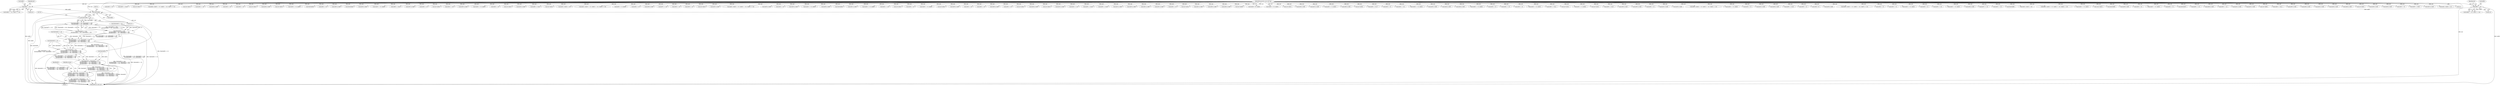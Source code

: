 digraph "0_radare2_f41e941341e44aa86edd4483c4487ec09a074257@array" {
"1000740" [label="(Call,(llint)buf[6])"];
"1000311" [label="(Call,buf[6] << 16)"];
"1000129" [label="(MethodParameterIn,const ut8 *buf)"];
"1000206" [label="(Call,buf[6] << 16)"];
"1000739" [label="(Call,(llint)buf[6] << 32)"];
"1000738" [label="(Call,((llint)buf[6] << 32) | ((llint)buf[7] << 40)|\n \t\t\t\t((llint)buf[8] << 48) | ((llint)buf[9] << 56))"];
"1000730" [label="(Call,((llint)buf[5] << 24)|\n \t\t\t\t((llint)buf[6] << 32) | ((llint)buf[7] << 40)|\n \t\t\t\t((llint)buf[8] << 48) | ((llint)buf[9] << 56))"];
"1000722" [label="(Call,((llint)buf[4] << 16) | ((llint)buf[5] << 24)|\n \t\t\t\t((llint)buf[6] << 32) | ((llint)buf[7] << 40)|\n \t\t\t\t((llint)buf[8] << 48) | ((llint)buf[9] << 56))"];
"1000714" [label="(Call,((llint)buf[3] << 8)|\n\t\t\t\t((llint)buf[4] << 16) | ((llint)buf[5] << 24)|\n \t\t\t\t((llint)buf[6] << 32) | ((llint)buf[7] << 40)|\n \t\t\t\t((llint)buf[8] << 48) | ((llint)buf[9] << 56))"];
"1000708" [label="(Call,(llint)buf[2] | ((llint)buf[3] << 8)|\n\t\t\t\t((llint)buf[4] << 16) | ((llint)buf[5] << 24)|\n \t\t\t\t((llint)buf[6] << 32) | ((llint)buf[7] << 40)|\n \t\t\t\t((llint)buf[8] << 48) | ((llint)buf[9] << 56))"];
"1000706" [label="(Call,lB = (llint)buf[2] | ((llint)buf[3] << 8)|\n\t\t\t\t((llint)buf[4] << 16) | ((llint)buf[5] << 24)|\n \t\t\t\t((llint)buf[6] << 32) | ((llint)buf[7] << 40)|\n \t\t\t\t((llint)buf[8] << 48) | ((llint)buf[9] << 56))"];
"1001909" [label="(Call,buf[3] << 8)"];
"1000666" [label="(Call,buf[0] == 0x19)"];
"1000498" [label="(Call,(int) buf[1])"];
"1000195" [label="(Call,buf[4] | (buf[5] << 8) | (buf[6] << 16) | (buf[7] << 24))"];
"1000778" [label="(Call,(int) buf[1])"];
"1000600" [label="(Call,buf[4] << 16)"];
"1001306" [label="(Call,buf[4] & 0x0f)"];
"1000706" [label="(Call,lB = (llint)buf[2] | ((llint)buf[3] << 8)|\n\t\t\t\t((llint)buf[4] << 16) | ((llint)buf[5] << 24)|\n \t\t\t\t((llint)buf[6] << 32) | ((llint)buf[7] << 40)|\n \t\t\t\t((llint)buf[8] << 48) | ((llint)buf[9] << 56))"];
"1001258" [label="(Call,buf[3] << 8)"];
"1000438" [label="(Call,buf[3] << 8)"];
"1000430" [label="(Call,(int) buf[1])"];
"1001103" [label="(Call,buf[4] & 0x0f)"];
"1001198" [label="(Call,(int) buf[1])"];
"1000866" [label="(Call,(buf[3] << 8) | buf[2])"];
"1000716" [label="(Call,(llint)buf[3])"];
"1000708" [label="(Call,(llint)buf[2] | ((llint)buf[3] << 8)|\n\t\t\t\t((llint)buf[4] << 16) | ((llint)buf[5] << 24)|\n \t\t\t\t((llint)buf[6] << 32) | ((llint)buf[7] << 40)|\n \t\t\t\t((llint)buf[8] << 48) | ((llint)buf[9] << 56))"];
"1001217" [label="(Call,buf[5] << 8)"];
"1001158" [label="(Call,buf[5] & 0x0f)"];
"1000724" [label="(Call,(llint)buf[4])"];
"1001109" [label="(Call,buf[4] & 0xf0)"];
"1001789" [label="(Call,(buf[3] << 8) | buf[2])"];
"1001651" [label="(Call,buf[0] == 0x23)"];
"1001062" [label="(Call,buf[1] & 0x0f)"];
"1000558" [label="(Call,buf[3] << 8)"];
"1000730" [label="(Call,((llint)buf[5] << 24)|\n \t\t\t\t((llint)buf[6] << 32) | ((llint)buf[7] << 40)|\n \t\t\t\t((llint)buf[8] << 48) | ((llint)buf[9] << 56))"];
"1000785" [label="(Call,(int) buf[2])"];
"1000966" [label="(Call,buf[4] << 16)"];
"1001342" [label="(Call,buf[5] & 0x0f)"];
"1001389" [label="(Call,(buf[3] << 8) | buf[2])"];
"1001636" [label="(Call,buf[3] << 8)"];
"1000311" [label="(Call,buf[6] << 16)"];
"1001782" [label="(Call,(int) buf[1])"];
"1000722" [label="(Call,((llint)buf[4] << 16) | ((llint)buf[5] << 24)|\n \t\t\t\t((llint)buf[6] << 32) | ((llint)buf[7] << 40)|\n \t\t\t\t((llint)buf[8] << 48) | ((llint)buf[9] << 56))"];
"1000714" [label="(Call,((llint)buf[3] << 8)|\n\t\t\t\t((llint)buf[4] << 16) | ((llint)buf[5] << 24)|\n \t\t\t\t((llint)buf[6] << 32) | ((llint)buf[7] << 40)|\n \t\t\t\t((llint)buf[8] << 48) | ((llint)buf[9] << 56))"];
"1001619" [label="(Call,buf[1] & 0x0f)"];
"1001440" [label="(Call,buf[0] == 0x22)"];
"1000700" [label="(Call,(int) buf[1])"];
"1000246" [label="(Call,buf[2] | (buf[3] << 8))"];
"1000955" [label="(Call,buf[2] | (buf[3] << 8) | (buf[4] << 16) | (buf[5] << 24))"];
"1001003" [label="(Call,buf[3] << 8 | buf[2])"];
"1001004" [label="(Call,buf[3] << 8)"];
"1002018" [label="(Call,buf[4] & 0xf0)"];
"1000316" [label="(Call,buf[7] << 24)"];
"1000463" [label="(Call,buf[3] << 8)"];
"1000594" [label="(Call,buf[3] << 8)"];
"1001573" [label="(Call,(int) buf[1])"];
"1001509" [label="(Call,buf[1] & 0x0f)"];
"1000207" [label="(Call,buf[6])"];
"1001030" [label="(Call,buf[2] | (buf[3] << 8) | (buf[4] << 16) | (buf[5] << 24))"];
"1000738" [label="(Call,((llint)buf[6] << 32) | ((llint)buf[7] << 40)|\n \t\t\t\t((llint)buf[8] << 48) | ((llint)buf[9] << 56))"];
"1001318" [label="(Call,buf[5] & 0x0f)"];
"1000909" [label="(Call,buf[3] << 8)"];
"1001969" [label="(Call,buf[5] & 0x0f)"];
"1000745" [label="(Literal,32)"];
"1000746" [label="(Call,((llint)buf[7] << 40)|\n \t\t\t\t((llint)buf[8] << 48) | ((llint)buf[9] << 56))"];
"1001635" [label="(Call,(buf[3] << 8) | buf[2])"];
"1001348" [label="(Call,buf[5] & 0xf0)"];
"1000732" [label="(Call,(llint)buf[5])"];
"1000850" [label="(Call,buf[1] & 0x0f)"];
"1001800" [label="(Call,(buf[5] << 8) | buf[4])"];
"1001747" [label="(Call,buf[2] << 24)"];
"1001382" [label="(Call,(int) buf[1])"];
"1001070" [label="(Call,buf[3] << 8)"];
"1001205" [label="(Call,(buf[3] << 8) | buf[2])"];
"1000814" [label="(Call,(int) buf[1])"];
"1002024" [label="(Call,buf[5] & 0x0f)"];
"1001790" [label="(Call,buf[3] << 8)"];
"1000474" [label="(Call,buf[5] << 8)"];
"1001926" [label="(Call,buf[4] & 0x0f)"];
"1000936" [label="(Call,buf[3] << 8)"];
"1001722" [label="(Call,(int) buf[1])"];
"1001275" [label="(Call,buf[4] & 0x0f)"];
"1000548" [label="(Call,(int) buf[1])"];
"1000985" [label="(Call,buf[1] & 0x0f)"];
"1000655" [label="(Call,buf[2] << 16)"];
"1002054" [label="(Call,buf[0] == 0x24)"];
"1001646" [label="(Call,buf[0] == 0x20)"];
"1000526" [label="(Call,buf[1] & 0xf0)"];
"1001164" [label="(Call,buf[5] & 0xf0)"];
"1000312" [label="(Call,buf[6])"];
"1000315" [label="(Literal,16)"];
"1000408" [label="(Call,buf[1] & 0xf0)"];
"1000858" [label="(Call,buf[1] & 0xf0)"];
"1000250" [label="(Call,buf[3] << 8)"];
"1001021" [label="(Call,(int) buf[1])"];
"1001249" [label="(Call,buf[1] & 0xf0)"];
"1001152" [label="(Call,buf[4] & 0xf0)"];
"1000723" [label="(Call,(llint)buf[4] << 16)"];
"1001091" [label="(Call,buf[4] & 0x0f)"];
"1000828" [label="(Call,(int) buf[3])"];
"1001525" [label="(Call,(buf[3]<<8) | buf[2])"];
"1001257" [label="(Call,(buf[3] << 8) | buf[2])"];
"1000926" [label="(Call,(int) buf[1])"];
"1001944" [label="(Call,buf[4] & 0xf0)"];
"1002036" [label="(Call,buf[1] & 0x0f)"];
"1000770" [label="(Identifier,strasm)"];
"1000206" [label="(Call,buf[6] << 16)"];
"1000908" [label="(Call,buf[3] << 8 | buf[2])"];
"1000318" [label="(Identifier,buf)"];
"1001312" [label="(Call,buf[4] & 0xf0)"];
"1000792" [label="(Call,(int) buf[3])"];
"1000611" [label="(Call,buf[0] == 0x17)"];
"1000187" [label="(Call,buf[3] << 8)"];
"1000971" [label="(Call,buf[5] << 24)"];
"1000557" [label="(Call,(buf[3] << 8) | buf[2])"];
"1001999" [label="(Call,buf[5] & 0xf0)"];
"1001293" [label="(Call,buf[4] & 0xf0)"];
"1001981" [label="(Call,buf[4] & 0x0f)"];
"1000473" [label="(Call,(buf[5] << 8) | buf[4])"];
"1000305" [label="(Call,buf[5] << 8)"];
"1000740" [label="(Call,(llint)buf[6])"];
"1001041" [label="(Call,buf[4] << 16)"];
"1000292" [label="(Call,buf[3] << 8)"];
"1001069" [label="(Call,(buf[3] << 8) | buf[2])"];
"1001399" [label="(Call,buf[0] == 0x1a)"];
"1000742" [label="(Call,buf[6])"];
"1000582" [label="(Call,(int) buf[1])"];
"1000935" [label="(Call,buf[3] << 8 | buf[2])"];
"1000645" [label="(Call,(int) buf[1])"];
"1000129" [label="(MethodParameterIn,const ut8 *buf)"];
"1001435" [label="(Call,buf[0] == 0x1f)"];
"1001957" [label="(Call,buf[4] & 0x0f)"];
"1001993" [label="(Call,buf[5] & 0x0f)"];
"1000200" [label="(Call,buf[5] << 8)"];
"1000993" [label="(Call,buf[1] & 0xf0)"];
"1001134" [label="(Call,buf[5] & 0x0f)"];
"1001731" [label="(Call,buf[5] | (buf[4] << 8) | (buf[3] << 16) | (buf[2] << 24))"];
"1001216" [label="(Call,(buf[5] << 8) | buf[4])"];
"1000731" [label="(Call,(llint)buf[5] << 24)"];
"1001581" [label="(Call,buf[3] << 8)"];
"1001517" [label="(Call,buf[1] & 0xf0)"];
"1001287" [label="(Call,buf[4] & 0x0f)"];
"1000715" [label="(Call,(llint)buf[3] << 8)"];
"1001810" [label="(Call,buf[0] == 0x25)"];
"1001801" [label="(Call,buf[5] << 8)"];
"1001526" [label="(Call,buf[3]<<8)"];
"1001987" [label="(Call,buf[4] & 0xf0)"];
"1000300" [label="(Call,buf[4] | (buf[5] << 8) | (buf[6] << 16) | (buf[7] << 24))"];
"1001736" [label="(Call,buf[4] << 8)"];
"1000960" [label="(Call,buf[3] << 8)"];
"1001580" [label="(Call,(buf[3] << 8) | buf[2])"];
"1000867" [label="(Call,buf[3] << 8)"];
"1000707" [label="(Identifier,lB)"];
"1001046" [label="(Call,buf[5] << 24)"];
"1002202" [label="(MethodReturn,static int)"];
"1000739" [label="(Call,(llint)buf[6] << 32)"];
"1001908" [label="(Call,(buf[3] << 8) | buf[2])"];
"1001963" [label="(Call,buf[4] & 0xf0)"];
"1000211" [label="(Call,buf[7] << 24)"];
"1001742" [label="(Call,buf[3] << 16)"];
"1000394" [label="(Block,)"];
"1000756" [label="(Call,(llint)buf[8])"];
"1000183" [label="(Call,buf[2] | (buf[3] << 8))"];
"1000589" [label="(Call,buf[2] | (buf[3] << 8) | (buf[4] << 16) | (buf[5] << 24))"];
"1000462" [label="(Call,(buf[3] << 8) | buf[2])"];
"1000892" [label="(Call,(char) buf[1])"];
"1000763" [label="(Call,(llint)buf[9])"];
"1000310" [label="(Call,(buf[6] << 16) | (buf[7] << 24))"];
"1001128" [label="(Call,buf[4] & 0xf0)"];
"1001206" [label="(Call,buf[3] << 8)"];
"1000437" [label="(Call,(buf[3] << 8) | buf[2])"];
"1001035" [label="(Call,buf[3] << 8)"];
"1000748" [label="(Call,(llint)buf[7])"];
"1000205" [label="(Call,(buf[6] << 16) | (buf[7] << 24))"];
"1000605" [label="(Call,buf[5] << 24)"];
"1001122" [label="(Call,buf[4] & 0x0f)"];
"1000660" [label="(Call,buf[3] << 24)"];
"1000210" [label="(Literal,16)"];
"1000518" [label="(Call,buf[1] & 0x0f)"];
"1001627" [label="(Call,buf[1] & 0xf0)"];
"1000142" [label="(Call,(int) buf[0])"];
"1001429" [label="(Call,buf[0] == 0x1c)"];
"1002030" [label="(Call,buf[5] & 0xf0)"];
"1001330" [label="(Call,buf[4] & 0x0f)"];
"1001900" [label="(Call,buf[1] & 0xf0)"];
"1002012" [label="(Call,buf[4] & 0x0f)"];
"1000213" [label="(Identifier,buf)"];
"1001336" [label="(Call,buf[4] & 0xf0)"];
"1000709" [label="(Call,(llint)buf[2])"];
"1000821" [label="(Call,(int) buf[2])"];
"1001146" [label="(Call,buf[4] & 0x0f)"];
"1001938" [label="(Call,buf[4] & 0x0f)"];
"1001390" [label="(Call,buf[3] << 8)"];
"1000167" [label="(Call,buf[0] == 0x00)"];
"1000400" [label="(Call,buf[1] & 0x0f)"];
"1000288" [label="(Call,buf[2] | (buf[3] << 8))"];
"1000740" -> "1000739"  [label="AST: "];
"1000740" -> "1000742"  [label="CFG: "];
"1000741" -> "1000740"  [label="AST: "];
"1000742" -> "1000740"  [label="AST: "];
"1000745" -> "1000740"  [label="CFG: "];
"1000740" -> "1002202"  [label="DDG: buf[6]"];
"1000740" -> "1000739"  [label="DDG: buf[6]"];
"1000311" -> "1000740"  [label="DDG: buf[6]"];
"1000206" -> "1000740"  [label="DDG: buf[6]"];
"1000129" -> "1000740"  [label="DDG: buf"];
"1000311" -> "1000310"  [label="AST: "];
"1000311" -> "1000315"  [label="CFG: "];
"1000312" -> "1000311"  [label="AST: "];
"1000315" -> "1000311"  [label="AST: "];
"1000318" -> "1000311"  [label="CFG: "];
"1000311" -> "1002202"  [label="DDG: buf[6]"];
"1000311" -> "1000310"  [label="DDG: buf[6]"];
"1000311" -> "1000310"  [label="DDG: 16"];
"1000129" -> "1000311"  [label="DDG: buf"];
"1000129" -> "1000126"  [label="AST: "];
"1000129" -> "1002202"  [label="DDG: buf"];
"1000129" -> "1000142"  [label="DDG: buf"];
"1000129" -> "1000167"  [label="DDG: buf"];
"1000129" -> "1000183"  [label="DDG: buf"];
"1000129" -> "1000187"  [label="DDG: buf"];
"1000129" -> "1000195"  [label="DDG: buf"];
"1000129" -> "1000200"  [label="DDG: buf"];
"1000129" -> "1000206"  [label="DDG: buf"];
"1000129" -> "1000211"  [label="DDG: buf"];
"1000129" -> "1000246"  [label="DDG: buf"];
"1000129" -> "1000250"  [label="DDG: buf"];
"1000129" -> "1000288"  [label="DDG: buf"];
"1000129" -> "1000292"  [label="DDG: buf"];
"1000129" -> "1000300"  [label="DDG: buf"];
"1000129" -> "1000305"  [label="DDG: buf"];
"1000129" -> "1000316"  [label="DDG: buf"];
"1000129" -> "1000400"  [label="DDG: buf"];
"1000129" -> "1000408"  [label="DDG: buf"];
"1000129" -> "1000430"  [label="DDG: buf"];
"1000129" -> "1000438"  [label="DDG: buf"];
"1000129" -> "1000437"  [label="DDG: buf"];
"1000129" -> "1000463"  [label="DDG: buf"];
"1000129" -> "1000462"  [label="DDG: buf"];
"1000129" -> "1000474"  [label="DDG: buf"];
"1000129" -> "1000473"  [label="DDG: buf"];
"1000129" -> "1000498"  [label="DDG: buf"];
"1000129" -> "1000518"  [label="DDG: buf"];
"1000129" -> "1000526"  [label="DDG: buf"];
"1000129" -> "1000548"  [label="DDG: buf"];
"1000129" -> "1000558"  [label="DDG: buf"];
"1000129" -> "1000557"  [label="DDG: buf"];
"1000129" -> "1000582"  [label="DDG: buf"];
"1000129" -> "1000589"  [label="DDG: buf"];
"1000129" -> "1000594"  [label="DDG: buf"];
"1000129" -> "1000600"  [label="DDG: buf"];
"1000129" -> "1000605"  [label="DDG: buf"];
"1000129" -> "1000611"  [label="DDG: buf"];
"1000129" -> "1000645"  [label="DDG: buf"];
"1000129" -> "1000655"  [label="DDG: buf"];
"1000129" -> "1000660"  [label="DDG: buf"];
"1000129" -> "1000666"  [label="DDG: buf"];
"1000129" -> "1000700"  [label="DDG: buf"];
"1000129" -> "1000709"  [label="DDG: buf"];
"1000129" -> "1000716"  [label="DDG: buf"];
"1000129" -> "1000724"  [label="DDG: buf"];
"1000129" -> "1000732"  [label="DDG: buf"];
"1000129" -> "1000748"  [label="DDG: buf"];
"1000129" -> "1000756"  [label="DDG: buf"];
"1000129" -> "1000763"  [label="DDG: buf"];
"1000129" -> "1000778"  [label="DDG: buf"];
"1000129" -> "1000785"  [label="DDG: buf"];
"1000129" -> "1000792"  [label="DDG: buf"];
"1000129" -> "1000814"  [label="DDG: buf"];
"1000129" -> "1000821"  [label="DDG: buf"];
"1000129" -> "1000828"  [label="DDG: buf"];
"1000129" -> "1000850"  [label="DDG: buf"];
"1000129" -> "1000858"  [label="DDG: buf"];
"1000129" -> "1000867"  [label="DDG: buf"];
"1000129" -> "1000866"  [label="DDG: buf"];
"1000129" -> "1000892"  [label="DDG: buf"];
"1000129" -> "1000909"  [label="DDG: buf"];
"1000129" -> "1000908"  [label="DDG: buf"];
"1000129" -> "1000926"  [label="DDG: buf"];
"1000129" -> "1000936"  [label="DDG: buf"];
"1000129" -> "1000935"  [label="DDG: buf"];
"1000129" -> "1000955"  [label="DDG: buf"];
"1000129" -> "1000960"  [label="DDG: buf"];
"1000129" -> "1000966"  [label="DDG: buf"];
"1000129" -> "1000971"  [label="DDG: buf"];
"1000129" -> "1000985"  [label="DDG: buf"];
"1000129" -> "1000993"  [label="DDG: buf"];
"1000129" -> "1001004"  [label="DDG: buf"];
"1000129" -> "1001003"  [label="DDG: buf"];
"1000129" -> "1001021"  [label="DDG: buf"];
"1000129" -> "1001030"  [label="DDG: buf"];
"1000129" -> "1001035"  [label="DDG: buf"];
"1000129" -> "1001041"  [label="DDG: buf"];
"1000129" -> "1001046"  [label="DDG: buf"];
"1000129" -> "1001062"  [label="DDG: buf"];
"1000129" -> "1001070"  [label="DDG: buf"];
"1000129" -> "1001069"  [label="DDG: buf"];
"1000129" -> "1001091"  [label="DDG: buf"];
"1000129" -> "1001103"  [label="DDG: buf"];
"1000129" -> "1001109"  [label="DDG: buf"];
"1000129" -> "1001122"  [label="DDG: buf"];
"1000129" -> "1001128"  [label="DDG: buf"];
"1000129" -> "1001134"  [label="DDG: buf"];
"1000129" -> "1001146"  [label="DDG: buf"];
"1000129" -> "1001152"  [label="DDG: buf"];
"1000129" -> "1001158"  [label="DDG: buf"];
"1000129" -> "1001164"  [label="DDG: buf"];
"1000129" -> "1001198"  [label="DDG: buf"];
"1000129" -> "1001206"  [label="DDG: buf"];
"1000129" -> "1001205"  [label="DDG: buf"];
"1000129" -> "1001217"  [label="DDG: buf"];
"1000129" -> "1001216"  [label="DDG: buf"];
"1000129" -> "1001249"  [label="DDG: buf"];
"1000129" -> "1001258"  [label="DDG: buf"];
"1000129" -> "1001257"  [label="DDG: buf"];
"1000129" -> "1001275"  [label="DDG: buf"];
"1000129" -> "1001287"  [label="DDG: buf"];
"1000129" -> "1001293"  [label="DDG: buf"];
"1000129" -> "1001306"  [label="DDG: buf"];
"1000129" -> "1001312"  [label="DDG: buf"];
"1000129" -> "1001318"  [label="DDG: buf"];
"1000129" -> "1001330"  [label="DDG: buf"];
"1000129" -> "1001336"  [label="DDG: buf"];
"1000129" -> "1001342"  [label="DDG: buf"];
"1000129" -> "1001348"  [label="DDG: buf"];
"1000129" -> "1001382"  [label="DDG: buf"];
"1000129" -> "1001390"  [label="DDG: buf"];
"1000129" -> "1001389"  [label="DDG: buf"];
"1000129" -> "1001399"  [label="DDG: buf"];
"1000129" -> "1001429"  [label="DDG: buf"];
"1000129" -> "1001435"  [label="DDG: buf"];
"1000129" -> "1001440"  [label="DDG: buf"];
"1000129" -> "1001509"  [label="DDG: buf"];
"1000129" -> "1001517"  [label="DDG: buf"];
"1000129" -> "1001526"  [label="DDG: buf"];
"1000129" -> "1001525"  [label="DDG: buf"];
"1000129" -> "1001573"  [label="DDG: buf"];
"1000129" -> "1001581"  [label="DDG: buf"];
"1000129" -> "1001580"  [label="DDG: buf"];
"1000129" -> "1001619"  [label="DDG: buf"];
"1000129" -> "1001627"  [label="DDG: buf"];
"1000129" -> "1001636"  [label="DDG: buf"];
"1000129" -> "1001635"  [label="DDG: buf"];
"1000129" -> "1001646"  [label="DDG: buf"];
"1000129" -> "1001651"  [label="DDG: buf"];
"1000129" -> "1001722"  [label="DDG: buf"];
"1000129" -> "1001731"  [label="DDG: buf"];
"1000129" -> "1001736"  [label="DDG: buf"];
"1000129" -> "1001742"  [label="DDG: buf"];
"1000129" -> "1001747"  [label="DDG: buf"];
"1000129" -> "1001782"  [label="DDG: buf"];
"1000129" -> "1001790"  [label="DDG: buf"];
"1000129" -> "1001789"  [label="DDG: buf"];
"1000129" -> "1001801"  [label="DDG: buf"];
"1000129" -> "1001800"  [label="DDG: buf"];
"1000129" -> "1001810"  [label="DDG: buf"];
"1000129" -> "1001900"  [label="DDG: buf"];
"1000129" -> "1001909"  [label="DDG: buf"];
"1000129" -> "1001908"  [label="DDG: buf"];
"1000129" -> "1001926"  [label="DDG: buf"];
"1000129" -> "1001938"  [label="DDG: buf"];
"1000129" -> "1001944"  [label="DDG: buf"];
"1000129" -> "1001957"  [label="DDG: buf"];
"1000129" -> "1001963"  [label="DDG: buf"];
"1000129" -> "1001969"  [label="DDG: buf"];
"1000129" -> "1001981"  [label="DDG: buf"];
"1000129" -> "1001987"  [label="DDG: buf"];
"1000129" -> "1001993"  [label="DDG: buf"];
"1000129" -> "1001999"  [label="DDG: buf"];
"1000129" -> "1002012"  [label="DDG: buf"];
"1000129" -> "1002018"  [label="DDG: buf"];
"1000129" -> "1002024"  [label="DDG: buf"];
"1000129" -> "1002030"  [label="DDG: buf"];
"1000129" -> "1002036"  [label="DDG: buf"];
"1000129" -> "1002054"  [label="DDG: buf"];
"1000206" -> "1000205"  [label="AST: "];
"1000206" -> "1000210"  [label="CFG: "];
"1000207" -> "1000206"  [label="AST: "];
"1000210" -> "1000206"  [label="AST: "];
"1000213" -> "1000206"  [label="CFG: "];
"1000206" -> "1002202"  [label="DDG: buf[6]"];
"1000206" -> "1000205"  [label="DDG: buf[6]"];
"1000206" -> "1000205"  [label="DDG: 16"];
"1000739" -> "1000738"  [label="AST: "];
"1000739" -> "1000745"  [label="CFG: "];
"1000745" -> "1000739"  [label="AST: "];
"1000749" -> "1000739"  [label="CFG: "];
"1000739" -> "1002202"  [label="DDG: (llint)buf[6]"];
"1000739" -> "1000738"  [label="DDG: (llint)buf[6]"];
"1000739" -> "1000738"  [label="DDG: 32"];
"1000738" -> "1000730"  [label="AST: "];
"1000738" -> "1000746"  [label="CFG: "];
"1000746" -> "1000738"  [label="AST: "];
"1000730" -> "1000738"  [label="CFG: "];
"1000738" -> "1002202"  [label="DDG: (llint)buf[6] << 32"];
"1000738" -> "1002202"  [label="DDG: ((llint)buf[7] << 40)|\n \t\t\t\t((llint)buf[8] << 48) | ((llint)buf[9] << 56)"];
"1000738" -> "1000730"  [label="DDG: (llint)buf[6] << 32"];
"1000738" -> "1000730"  [label="DDG: ((llint)buf[7] << 40)|\n \t\t\t\t((llint)buf[8] << 48) | ((llint)buf[9] << 56)"];
"1000746" -> "1000738"  [label="DDG: (llint)buf[7] << 40"];
"1000746" -> "1000738"  [label="DDG: ((llint)buf[8] << 48) | ((llint)buf[9] << 56)"];
"1000730" -> "1000722"  [label="AST: "];
"1000731" -> "1000730"  [label="AST: "];
"1000722" -> "1000730"  [label="CFG: "];
"1000730" -> "1002202"  [label="DDG: ((llint)buf[6] << 32) | ((llint)buf[7] << 40)|\n \t\t\t\t((llint)buf[8] << 48) | ((llint)buf[9] << 56)"];
"1000730" -> "1002202"  [label="DDG: (llint)buf[5] << 24"];
"1000730" -> "1000722"  [label="DDG: (llint)buf[5] << 24"];
"1000730" -> "1000722"  [label="DDG: ((llint)buf[6] << 32) | ((llint)buf[7] << 40)|\n \t\t\t\t((llint)buf[8] << 48) | ((llint)buf[9] << 56)"];
"1000731" -> "1000730"  [label="DDG: (llint)buf[5]"];
"1000731" -> "1000730"  [label="DDG: 24"];
"1000722" -> "1000714"  [label="AST: "];
"1000723" -> "1000722"  [label="AST: "];
"1000714" -> "1000722"  [label="CFG: "];
"1000722" -> "1002202"  [label="DDG: ((llint)buf[5] << 24)|\n \t\t\t\t((llint)buf[6] << 32) | ((llint)buf[7] << 40)|\n \t\t\t\t((llint)buf[8] << 48) | ((llint)buf[9] << 56)"];
"1000722" -> "1002202"  [label="DDG: (llint)buf[4] << 16"];
"1000722" -> "1000714"  [label="DDG: (llint)buf[4] << 16"];
"1000722" -> "1000714"  [label="DDG: ((llint)buf[5] << 24)|\n \t\t\t\t((llint)buf[6] << 32) | ((llint)buf[7] << 40)|\n \t\t\t\t((llint)buf[8] << 48) | ((llint)buf[9] << 56)"];
"1000723" -> "1000722"  [label="DDG: (llint)buf[4]"];
"1000723" -> "1000722"  [label="DDG: 16"];
"1000714" -> "1000708"  [label="AST: "];
"1000715" -> "1000714"  [label="AST: "];
"1000708" -> "1000714"  [label="CFG: "];
"1000714" -> "1002202"  [label="DDG: (llint)buf[3] << 8"];
"1000714" -> "1002202"  [label="DDG: ((llint)buf[4] << 16) | ((llint)buf[5] << 24)|\n \t\t\t\t((llint)buf[6] << 32) | ((llint)buf[7] << 40)|\n \t\t\t\t((llint)buf[8] << 48) | ((llint)buf[9] << 56)"];
"1000714" -> "1000708"  [label="DDG: (llint)buf[3] << 8"];
"1000714" -> "1000708"  [label="DDG: ((llint)buf[4] << 16) | ((llint)buf[5] << 24)|\n \t\t\t\t((llint)buf[6] << 32) | ((llint)buf[7] << 40)|\n \t\t\t\t((llint)buf[8] << 48) | ((llint)buf[9] << 56)"];
"1000715" -> "1000714"  [label="DDG: (llint)buf[3]"];
"1000715" -> "1000714"  [label="DDG: 8"];
"1000708" -> "1000706"  [label="AST: "];
"1000709" -> "1000708"  [label="AST: "];
"1000706" -> "1000708"  [label="CFG: "];
"1000708" -> "1002202"  [label="DDG: ((llint)buf[3] << 8)|\n\t\t\t\t((llint)buf[4] << 16) | ((llint)buf[5] << 24)|\n \t\t\t\t((llint)buf[6] << 32) | ((llint)buf[7] << 40)|\n \t\t\t\t((llint)buf[8] << 48) | ((llint)buf[9] << 56)"];
"1000708" -> "1002202"  [label="DDG: (llint)buf[2]"];
"1000708" -> "1000706"  [label="DDG: (llint)buf[2]"];
"1000708" -> "1000706"  [label="DDG: ((llint)buf[3] << 8)|\n\t\t\t\t((llint)buf[4] << 16) | ((llint)buf[5] << 24)|\n \t\t\t\t((llint)buf[6] << 32) | ((llint)buf[7] << 40)|\n \t\t\t\t((llint)buf[8] << 48) | ((llint)buf[9] << 56)"];
"1000709" -> "1000708"  [label="DDG: buf[2]"];
"1000706" -> "1000394"  [label="AST: "];
"1000707" -> "1000706"  [label="AST: "];
"1000770" -> "1000706"  [label="CFG: "];
"1000706" -> "1002202"  [label="DDG: (llint)buf[2] | ((llint)buf[3] << 8)|\n\t\t\t\t((llint)buf[4] << 16) | ((llint)buf[5] << 24)|\n \t\t\t\t((llint)buf[6] << 32) | ((llint)buf[7] << 40)|\n \t\t\t\t((llint)buf[8] << 48) | ((llint)buf[9] << 56)"];
"1000706" -> "1002202"  [label="DDG: lB"];
}
